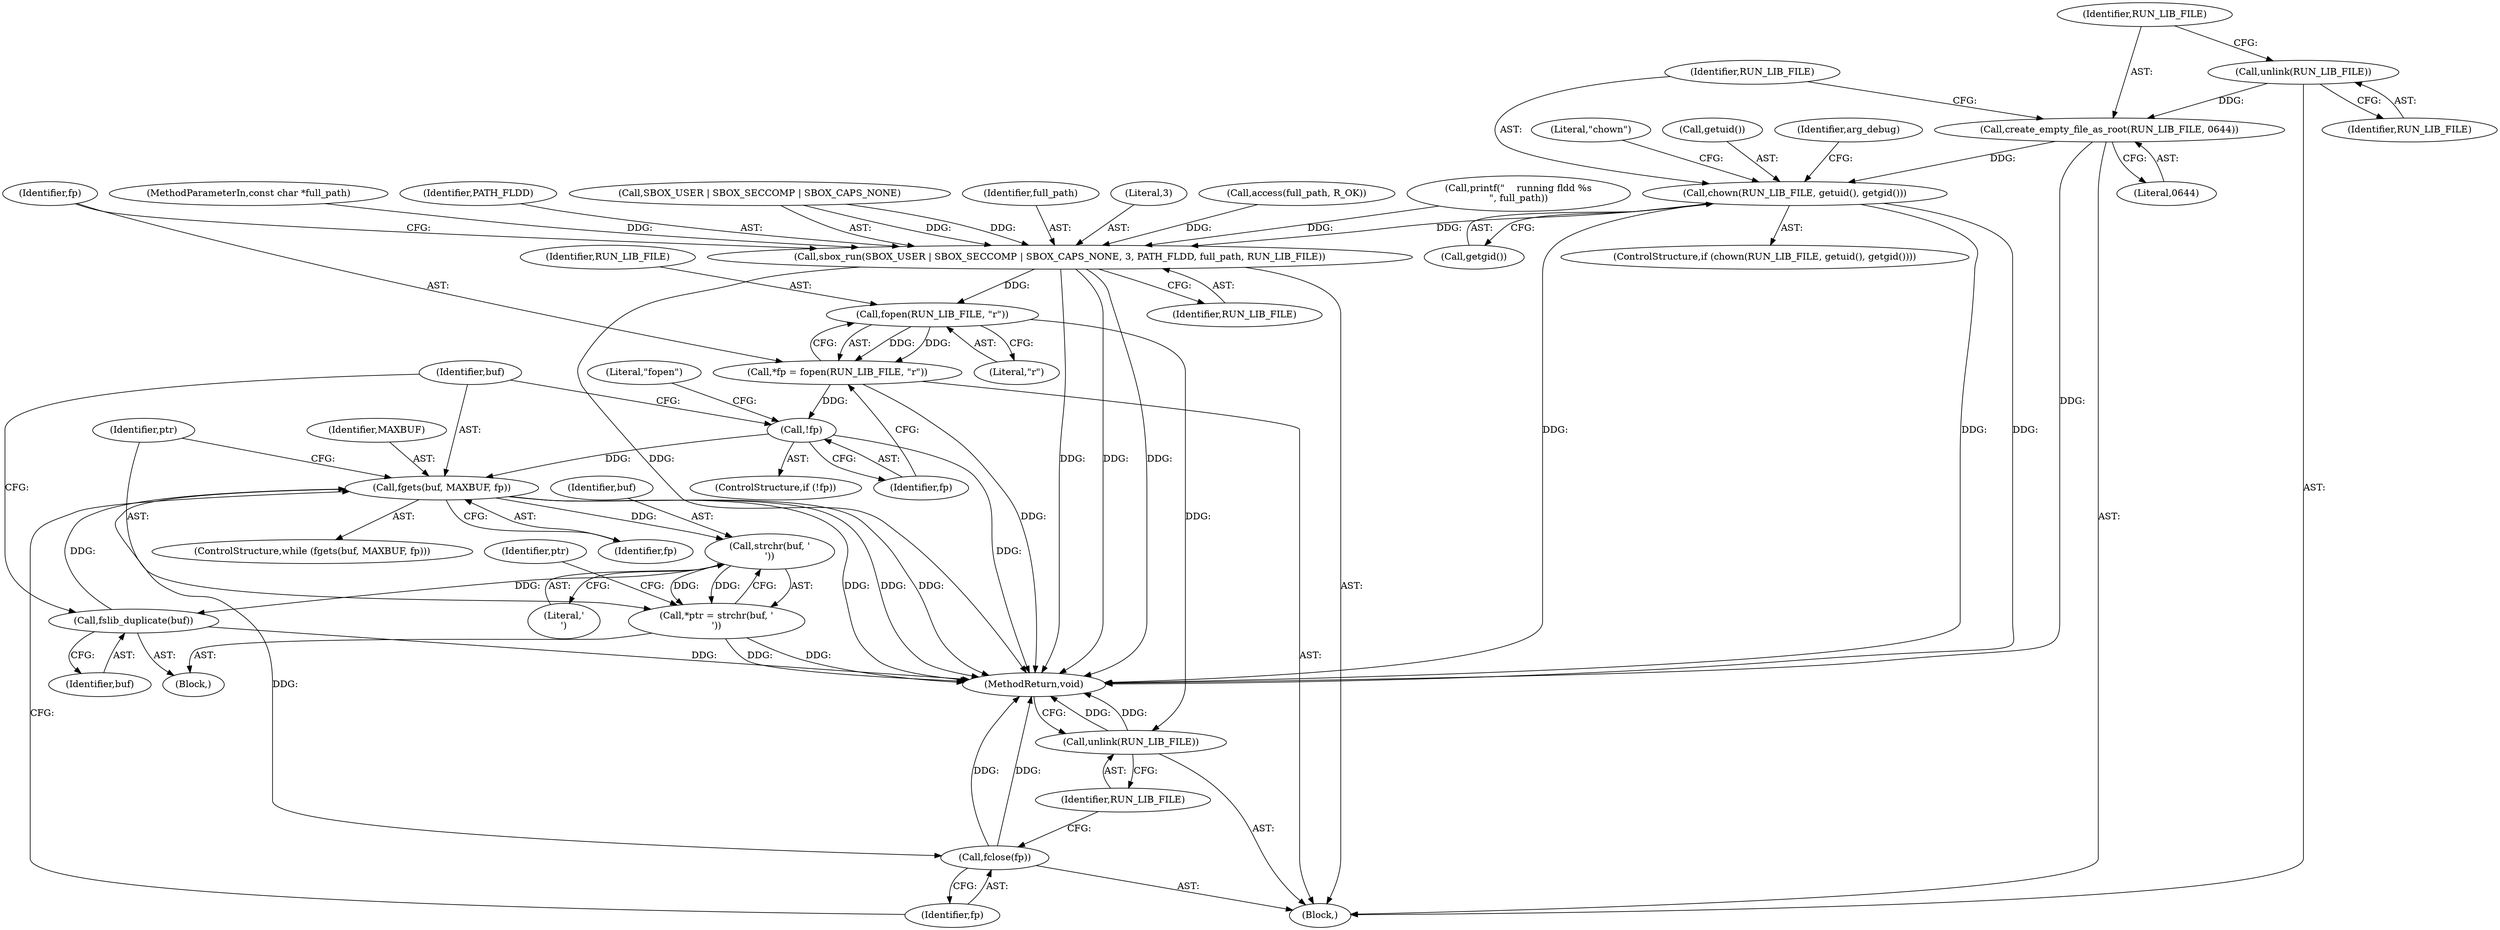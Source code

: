 digraph "0_firejail_eecf35c2f8249489a1d3e512bb07f0d427183134@API" {
"1000126" [label="(Call,unlink(RUN_LIB_FILE))"];
"1000128" [label="(Call,create_empty_file_as_root(RUN_LIB_FILE, 0644))"];
"1000132" [label="(Call,chown(RUN_LIB_FILE, getuid(), getgid()))"];
"1000145" [label="(Call,sbox_run(SBOX_USER | SBOX_SECCOMP | SBOX_CAPS_NONE, 3, PATH_FLDD, full_path, RUN_LIB_FILE))"];
"1000158" [label="(Call,fopen(RUN_LIB_FILE, \"r\"))"];
"1000156" [label="(Call,*fp = fopen(RUN_LIB_FILE, \"r\"))"];
"1000162" [label="(Call,!fp)"];
"1000168" [label="(Call,fgets(buf, MAXBUF, fp))"];
"1000176" [label="(Call,strchr(buf, '\n'))"];
"1000174" [label="(Call,*ptr = strchr(buf, '\n'))"];
"1000185" [label="(Call,fslib_duplicate(buf))"];
"1000187" [label="(Call,fclose(fp))"];
"1000189" [label="(Call,unlink(RUN_LIB_FILE))"];
"1000157" [label="(Identifier,fp)"];
"1000180" [label="(Identifier,ptr)"];
"1000188" [label="(Identifier,fp)"];
"1000127" [label="(Identifier,RUN_LIB_FILE)"];
"1000170" [label="(Identifier,MAXBUF)"];
"1000190" [label="(Identifier,RUN_LIB_FILE)"];
"1000151" [label="(Literal,3)"];
"1000174" [label="(Call,*ptr = strchr(buf, '\n'))"];
"1000158" [label="(Call,fopen(RUN_LIB_FILE, \"r\"))"];
"1000187" [label="(Call,fclose(fp))"];
"1000129" [label="(Identifier,RUN_LIB_FILE)"];
"1000126" [label="(Call,unlink(RUN_LIB_FILE))"];
"1000114" [label="(Call,access(full_path, R_OK))"];
"1000178" [label="(Literal,'\n')"];
"1000159" [label="(Identifier,RUN_LIB_FILE)"];
"1000186" [label="(Identifier,buf)"];
"1000142" [label="(Call,printf(\"    running fldd %s\n\", full_path))"];
"1000169" [label="(Identifier,buf)"];
"1000185" [label="(Call,fslib_duplicate(buf))"];
"1000102" [label="(MethodParameterIn,const char *full_path)"];
"1000152" [label="(Identifier,PATH_FLDD)"];
"1000133" [label="(Identifier,RUN_LIB_FILE)"];
"1000137" [label="(Literal,\"chown\")"];
"1000134" [label="(Call,getuid())"];
"1000162" [label="(Call,!fp)"];
"1000168" [label="(Call,fgets(buf, MAXBUF, fp))"];
"1000189" [label="(Call,unlink(RUN_LIB_FILE))"];
"1000140" [label="(Identifier,arg_debug)"];
"1000128" [label="(Call,create_empty_file_as_root(RUN_LIB_FILE, 0644))"];
"1000135" [label="(Call,getgid())"];
"1000176" [label="(Call,strchr(buf, '\n'))"];
"1000172" [label="(Block,)"];
"1000165" [label="(Literal,\"fopen\")"];
"1000171" [label="(Identifier,fp)"];
"1000161" [label="(ControlStructure,if (!fp))"];
"1000163" [label="(Identifier,fp)"];
"1000156" [label="(Call,*fp = fopen(RUN_LIB_FILE, \"r\"))"];
"1000167" [label="(ControlStructure,while (fgets(buf, MAXBUF, fp)))"];
"1000145" [label="(Call,sbox_run(SBOX_USER | SBOX_SECCOMP | SBOX_CAPS_NONE, 3, PATH_FLDD, full_path, RUN_LIB_FILE))"];
"1000191" [label="(MethodReturn,void)"];
"1000177" [label="(Identifier,buf)"];
"1000132" [label="(Call,chown(RUN_LIB_FILE, getuid(), getgid()))"];
"1000160" [label="(Literal,\"r\")"];
"1000103" [label="(Block,)"];
"1000130" [label="(Literal,0644)"];
"1000146" [label="(Call,SBOX_USER | SBOX_SECCOMP | SBOX_CAPS_NONE)"];
"1000153" [label="(Identifier,full_path)"];
"1000175" [label="(Identifier,ptr)"];
"1000154" [label="(Identifier,RUN_LIB_FILE)"];
"1000131" [label="(ControlStructure,if (chown(RUN_LIB_FILE, getuid(), getgid())))"];
"1000126" -> "1000103"  [label="AST: "];
"1000126" -> "1000127"  [label="CFG: "];
"1000127" -> "1000126"  [label="AST: "];
"1000129" -> "1000126"  [label="CFG: "];
"1000126" -> "1000128"  [label="DDG: "];
"1000128" -> "1000103"  [label="AST: "];
"1000128" -> "1000130"  [label="CFG: "];
"1000129" -> "1000128"  [label="AST: "];
"1000130" -> "1000128"  [label="AST: "];
"1000133" -> "1000128"  [label="CFG: "];
"1000128" -> "1000191"  [label="DDG: "];
"1000128" -> "1000132"  [label="DDG: "];
"1000132" -> "1000131"  [label="AST: "];
"1000132" -> "1000135"  [label="CFG: "];
"1000133" -> "1000132"  [label="AST: "];
"1000134" -> "1000132"  [label="AST: "];
"1000135" -> "1000132"  [label="AST: "];
"1000137" -> "1000132"  [label="CFG: "];
"1000140" -> "1000132"  [label="CFG: "];
"1000132" -> "1000191"  [label="DDG: "];
"1000132" -> "1000191"  [label="DDG: "];
"1000132" -> "1000191"  [label="DDG: "];
"1000132" -> "1000145"  [label="DDG: "];
"1000145" -> "1000103"  [label="AST: "];
"1000145" -> "1000154"  [label="CFG: "];
"1000146" -> "1000145"  [label="AST: "];
"1000151" -> "1000145"  [label="AST: "];
"1000152" -> "1000145"  [label="AST: "];
"1000153" -> "1000145"  [label="AST: "];
"1000154" -> "1000145"  [label="AST: "];
"1000157" -> "1000145"  [label="CFG: "];
"1000145" -> "1000191"  [label="DDG: "];
"1000145" -> "1000191"  [label="DDG: "];
"1000145" -> "1000191"  [label="DDG: "];
"1000145" -> "1000191"  [label="DDG: "];
"1000146" -> "1000145"  [label="DDG: "];
"1000146" -> "1000145"  [label="DDG: "];
"1000142" -> "1000145"  [label="DDG: "];
"1000114" -> "1000145"  [label="DDG: "];
"1000102" -> "1000145"  [label="DDG: "];
"1000145" -> "1000158"  [label="DDG: "];
"1000158" -> "1000156"  [label="AST: "];
"1000158" -> "1000160"  [label="CFG: "];
"1000159" -> "1000158"  [label="AST: "];
"1000160" -> "1000158"  [label="AST: "];
"1000156" -> "1000158"  [label="CFG: "];
"1000158" -> "1000156"  [label="DDG: "];
"1000158" -> "1000156"  [label="DDG: "];
"1000158" -> "1000189"  [label="DDG: "];
"1000156" -> "1000103"  [label="AST: "];
"1000157" -> "1000156"  [label="AST: "];
"1000163" -> "1000156"  [label="CFG: "];
"1000156" -> "1000191"  [label="DDG: "];
"1000156" -> "1000162"  [label="DDG: "];
"1000162" -> "1000161"  [label="AST: "];
"1000162" -> "1000163"  [label="CFG: "];
"1000163" -> "1000162"  [label="AST: "];
"1000165" -> "1000162"  [label="CFG: "];
"1000169" -> "1000162"  [label="CFG: "];
"1000162" -> "1000191"  [label="DDG: "];
"1000162" -> "1000168"  [label="DDG: "];
"1000168" -> "1000167"  [label="AST: "];
"1000168" -> "1000171"  [label="CFG: "];
"1000169" -> "1000168"  [label="AST: "];
"1000170" -> "1000168"  [label="AST: "];
"1000171" -> "1000168"  [label="AST: "];
"1000175" -> "1000168"  [label="CFG: "];
"1000188" -> "1000168"  [label="CFG: "];
"1000168" -> "1000191"  [label="DDG: "];
"1000168" -> "1000191"  [label="DDG: "];
"1000168" -> "1000191"  [label="DDG: "];
"1000185" -> "1000168"  [label="DDG: "];
"1000168" -> "1000176"  [label="DDG: "];
"1000168" -> "1000187"  [label="DDG: "];
"1000176" -> "1000174"  [label="AST: "];
"1000176" -> "1000178"  [label="CFG: "];
"1000177" -> "1000176"  [label="AST: "];
"1000178" -> "1000176"  [label="AST: "];
"1000174" -> "1000176"  [label="CFG: "];
"1000176" -> "1000174"  [label="DDG: "];
"1000176" -> "1000174"  [label="DDG: "];
"1000176" -> "1000185"  [label="DDG: "];
"1000174" -> "1000172"  [label="AST: "];
"1000175" -> "1000174"  [label="AST: "];
"1000180" -> "1000174"  [label="CFG: "];
"1000174" -> "1000191"  [label="DDG: "];
"1000174" -> "1000191"  [label="DDG: "];
"1000185" -> "1000172"  [label="AST: "];
"1000185" -> "1000186"  [label="CFG: "];
"1000186" -> "1000185"  [label="AST: "];
"1000169" -> "1000185"  [label="CFG: "];
"1000185" -> "1000191"  [label="DDG: "];
"1000187" -> "1000103"  [label="AST: "];
"1000187" -> "1000188"  [label="CFG: "];
"1000188" -> "1000187"  [label="AST: "];
"1000190" -> "1000187"  [label="CFG: "];
"1000187" -> "1000191"  [label="DDG: "];
"1000187" -> "1000191"  [label="DDG: "];
"1000189" -> "1000103"  [label="AST: "];
"1000189" -> "1000190"  [label="CFG: "];
"1000190" -> "1000189"  [label="AST: "];
"1000191" -> "1000189"  [label="CFG: "];
"1000189" -> "1000191"  [label="DDG: "];
"1000189" -> "1000191"  [label="DDG: "];
}

